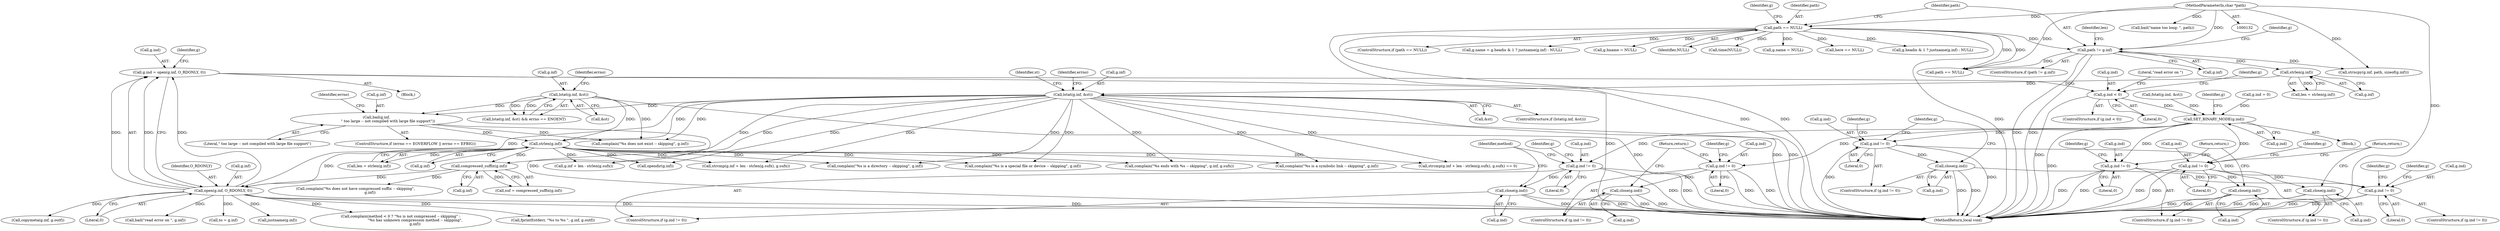 digraph "0_pigz_fdad1406b3ec809f4954ff7cdf9e99eb18c2458f@API" {
"1000755" [label="(Call,g.ind = open(g.inf, O_RDONLY, 0))"];
"1000759" [label="(Call,open(g.inf, O_RDONLY, 0))"];
"1000302" [label="(Call,strlen(g.inf))"];
"1000279" [label="(Call,bail(g.inf,\n                    \" too large -- not compiled with large file support\"))"];
"1000262" [label="(Call,lstat(g.inf, &st))"];
"1000230" [label="(Call,lstat(g.inf, &st))"];
"1000225" [label="(Call,strlen(g.inf))"];
"1000194" [label="(Call,path != g.inf)"];
"1000146" [label="(Call,path == NULL)"];
"1000133" [label="(MethodParameterIn,char *path)"];
"1000737" [label="(Call,compressed_suffix(g.inf))"];
"1000766" [label="(Call,g.ind < 0)"];
"1000805" [label="(Call,SET_BINARY_MODE(g.ind))"];
"1000863" [label="(Call,g.ind != 0)"];
"1000868" [label="(Call,close(g.ind))"];
"1000925" [label="(Call,g.ind != 0)"];
"1000930" [label="(Call,close(g.ind))"];
"1000946" [label="(Call,g.ind != 0)"];
"1000951" [label="(Call,close(g.ind))"];
"1001248" [label="(Call,g.ind != 0)"];
"1001253" [label="(Call,close(g.ind))"];
"1001334" [label="(Call,g.ind != 0)"];
"1001339" [label="(Call,close(g.ind))"];
"1001367" [label="(Call,g.ind != 0)"];
"1000285" [label="(Identifier,errno)"];
"1001253" [label="(Call,close(g.ind))"];
"1000708" [label="(Call,complain(\"%s ends with %s -- skipping\", g.inf, g.sufx))"];
"1001249" [label="(Call,g.ind)"];
"1000877" [label="(Call,complain(method < 0 ? \"%s is not compressed -- skipping\" :\n                         \"%s has unknown compression method -- skipping\",\n                         g.inf))"];
"1000868" [label="(Call,close(g.ind))"];
"1001247" [label="(ControlStructure,if (g.ind != 0))"];
"1001333" [label="(ControlStructure,if (g.ind != 0))"];
"1000862" [label="(ControlStructure,if (g.ind != 0))"];
"1001341" [label="(Identifier,g)"];
"1000925" [label="(Call,g.ind != 0)"];
"1001283" [label="(Call,fprintf(stderr, \"%s to %s \", g.inf, g.outf))"];
"1000145" [label="(ControlStructure,if (path == NULL))"];
"1000776" [label="(Call,g.name = g.headis & 1 ? justname(g.inf) : NULL)"];
"1000772" [label="(Literal,\"read error on \")"];
"1000230" [label="(Call,lstat(g.inf, &st))"];
"1000763" [label="(Identifier,O_RDONLY)"];
"1000231" [label="(Call,g.inf)"];
"1000279" [label="(Call,bail(g.inf,\n                    \" too large -- not compiled with large file support\"))"];
"1000947" [label="(Call,g.ind)"];
"1001375" [label="(Identifier,g)"];
"1000220" [label="(Call,bail(\"name too long: \", path))"];
"1000930" [label="(Call,close(g.ind))"];
"1001416" [label="(MethodReturn,local void)"];
"1000867" [label="(Literal,0)"];
"1000955" [label="(Return,return;)"];
"1000269" [label="(Identifier,errno)"];
"1000192" [label="(Block,)"];
"1000806" [label="(Call,g.ind)"];
"1000929" [label="(Literal,0)"];
"1000147" [label="(Identifier,path)"];
"1000946" [label="(Call,g.ind != 0)"];
"1001373" [label="(Call,copymeta(g.inf, g.outf))"];
"1000746" [label="(Call,complain(\"%s does not have compressed suffix -- skipping\",\n                         g.inf))"];
"1000809" [label="(Call,g.hname = NULL)"];
"1000924" [label="(ControlStructure,if (g.ind != 0))"];
"1000148" [label="(Identifier,NULL)"];
"1000266" [label="(Call,&st)"];
"1000402" [label="(Call,opendir(g.inf))"];
"1000311" [label="(Identifier,st)"];
"1001248" [label="(Call,g.ind != 0)"];
"1000194" [label="(Call,path != g.inf)"];
"1000376" [label="(Call,complain(\"%s is a directory -- skipping\", g.inf))"];
"1000764" [label="(Literal,0)"];
"1000196" [label="(Call,g.inf)"];
"1000958" [label="(Call,path == NULL)"];
"1000756" [label="(Call,g.ind)"];
"1000770" [label="(Literal,0)"];
"1000771" [label="(Call,bail(\"read error on \", g.inf))"];
"1000303" [label="(Call,g.inf)"];
"1000283" [label="(Literal,\" too large -- not compiled with large file support\")"];
"1000193" [label="(ControlStructure,if (path != g.inf))"];
"1001346" [label="(Identifier,g)"];
"1000693" [label="(Call,g.inf + len - strlen(g.sufx))"];
"1000302" [label="(Call,strlen(g.inf))"];
"1001254" [label="(Call,g.ind)"];
"1000755" [label="(Call,g.ind = open(g.inf, O_RDONLY, 0))"];
"1001339" [label="(Call,close(g.ind))"];
"1000134" [label="(Block,)"];
"1000155" [label="(Call,g.ind = 0)"];
"1000176" [label="(Call,fstat(g.ind, &st))"];
"1000765" [label="(ControlStructure,if (g.ind < 0))"];
"1000300" [label="(Call,len = strlen(g.inf))"];
"1000202" [label="(Identifier,g)"];
"1000133" [label="(MethodParameterIn,char *path)"];
"1000951" [label="(Call,close(g.ind))"];
"1000778" [label="(Identifier,g)"];
"1001335" [label="(Call,g.ind)"];
"1001015" [label="(Call,to = g.inf)"];
"1001392" [label="(Identifier,g)"];
"1000811" [label="(Identifier,g)"];
"1000692" [label="(Call,strcmp(g.inf + len - strlen(g.sufx), g.sufx))"];
"1000331" [label="(Call,complain(\"%s is a special file or device -- skipping\", g.inf))"];
"1000195" [label="(Identifier,path)"];
"1000271" [label="(ControlStructure,if (errno == EOVERFLOW || errno == EFBIG))"];
"1000759" [label="(Call,open(g.inf, O_RDONLY, 0))"];
"1000870" [label="(Identifier,g)"];
"1000182" [label="(Call,time(NULL))"];
"1000760" [label="(Call,g.inf)"];
"1000950" [label="(Literal,0)"];
"1000226" [label="(Call,g.inf)"];
"1001371" [label="(Literal,0)"];
"1000262" [label="(Call,lstat(g.inf, &st))"];
"1000225" [label="(Call,strlen(g.inf))"];
"1000263" [label="(Call,g.inf)"];
"1000280" [label="(Call,g.inf)"];
"1001368" [label="(Call,g.ind)"];
"1001255" [label="(Identifier,g)"];
"1000223" [label="(Call,len = strlen(g.inf))"];
"1000224" [label="(Identifier,len)"];
"1000160" [label="(Call,g.name = NULL)"];
"1000200" [label="(Call,strncpy(g.inf, path, sizeof(g.inf)))"];
"1000952" [label="(Call,g.ind)"];
"1000926" [label="(Call,g.ind)"];
"1000768" [label="(Identifier,g)"];
"1000261" [label="(Call,lstat(g.inf, &st) && errno == ENOENT)"];
"1000953" [label="(Identifier,g)"];
"1000737" [label="(Call,compressed_suffix(g.inf))"];
"1000869" [label="(Call,g.ind)"];
"1000240" [label="(Identifier,errno)"];
"1000805" [label="(Call,SET_BINARY_MODE(g.ind))"];
"1000294" [label="(Call,complain(\"%s does not exist -- skipping\", g.inf))"];
"1000146" [label="(Call,path == NULL)"];
"1000945" [label="(ControlStructure,if (g.ind != 0))"];
"1000152" [label="(Identifier,g)"];
"1000932" [label="(Identifier,g)"];
"1001340" [label="(Call,g.ind)"];
"1000864" [label="(Call,g.ind)"];
"1000356" [label="(Call,complain(\"%s is a symbolic link -- skipping\", g.inf))"];
"1000691" [label="(Call,strcmp(g.inf + len - strlen(g.sufx), g.sufx) == 0)"];
"1000234" [label="(Call,&st)"];
"1001366" [label="(ControlStructure,if (g.ind != 0))"];
"1001334" [label="(Call,g.ind != 0)"];
"1000766" [label="(Call,g.ind < 0)"];
"1001252" [label="(Literal,0)"];
"1001257" [label="(Return,return;)"];
"1000786" [label="(Call,justname(g.inf))"];
"1000931" [label="(Call,g.ind)"];
"1000863" [label="(Call,g.ind != 0)"];
"1000229" [label="(ControlStructure,if (lstat(g.inf, &st)))"];
"1001367" [label="(Call,g.ind != 0)"];
"1001338" [label="(Literal,0)"];
"1000735" [label="(Call,suf = compressed_suffix(g.inf))"];
"1000874" [label="(Identifier,method)"];
"1000738" [label="(Call,g.inf)"];
"1000407" [label="(Call,here == NULL)"];
"1000934" [label="(Return,return;)"];
"1000780" [label="(Call,g.headis & 1 ? justname(g.inf) : NULL)"];
"1000767" [label="(Call,g.ind)"];
"1000755" -> "1000192"  [label="AST: "];
"1000755" -> "1000759"  [label="CFG: "];
"1000756" -> "1000755"  [label="AST: "];
"1000759" -> "1000755"  [label="AST: "];
"1000768" -> "1000755"  [label="CFG: "];
"1000755" -> "1001416"  [label="DDG: "];
"1000759" -> "1000755"  [label="DDG: "];
"1000759" -> "1000755"  [label="DDG: "];
"1000759" -> "1000755"  [label="DDG: "];
"1000755" -> "1000766"  [label="DDG: "];
"1000759" -> "1000764"  [label="CFG: "];
"1000760" -> "1000759"  [label="AST: "];
"1000763" -> "1000759"  [label="AST: "];
"1000764" -> "1000759"  [label="AST: "];
"1000759" -> "1001416"  [label="DDG: "];
"1000759" -> "1001416"  [label="DDG: "];
"1000302" -> "1000759"  [label="DDG: "];
"1000737" -> "1000759"  [label="DDG: "];
"1000230" -> "1000759"  [label="DDG: "];
"1000759" -> "1000771"  [label="DDG: "];
"1000759" -> "1000786"  [label="DDG: "];
"1000759" -> "1000877"  [label="DDG: "];
"1000759" -> "1001015"  [label="DDG: "];
"1000759" -> "1001283"  [label="DDG: "];
"1000759" -> "1001373"  [label="DDG: "];
"1000302" -> "1000300"  [label="AST: "];
"1000302" -> "1000303"  [label="CFG: "];
"1000303" -> "1000302"  [label="AST: "];
"1000300" -> "1000302"  [label="CFG: "];
"1000302" -> "1000300"  [label="DDG: "];
"1000279" -> "1000302"  [label="DDG: "];
"1000262" -> "1000302"  [label="DDG: "];
"1000230" -> "1000302"  [label="DDG: "];
"1000302" -> "1000331"  [label="DDG: "];
"1000302" -> "1000356"  [label="DDG: "];
"1000302" -> "1000376"  [label="DDG: "];
"1000302" -> "1000402"  [label="DDG: "];
"1000302" -> "1000691"  [label="DDG: "];
"1000302" -> "1000692"  [label="DDG: "];
"1000302" -> "1000693"  [label="DDG: "];
"1000302" -> "1000708"  [label="DDG: "];
"1000302" -> "1000737"  [label="DDG: "];
"1000279" -> "1000271"  [label="AST: "];
"1000279" -> "1000283"  [label="CFG: "];
"1000280" -> "1000279"  [label="AST: "];
"1000283" -> "1000279"  [label="AST: "];
"1000285" -> "1000279"  [label="CFG: "];
"1000279" -> "1001416"  [label="DDG: "];
"1000262" -> "1000279"  [label="DDG: "];
"1000230" -> "1000279"  [label="DDG: "];
"1000279" -> "1000294"  [label="DDG: "];
"1000262" -> "1000261"  [label="AST: "];
"1000262" -> "1000266"  [label="CFG: "];
"1000263" -> "1000262"  [label="AST: "];
"1000266" -> "1000262"  [label="AST: "];
"1000269" -> "1000262"  [label="CFG: "];
"1000261" -> "1000262"  [label="CFG: "];
"1000262" -> "1001416"  [label="DDG: "];
"1000262" -> "1000261"  [label="DDG: "];
"1000262" -> "1000261"  [label="DDG: "];
"1000262" -> "1000294"  [label="DDG: "];
"1000230" -> "1000229"  [label="AST: "];
"1000230" -> "1000234"  [label="CFG: "];
"1000231" -> "1000230"  [label="AST: "];
"1000234" -> "1000230"  [label="AST: "];
"1000240" -> "1000230"  [label="CFG: "];
"1000311" -> "1000230"  [label="CFG: "];
"1000230" -> "1001416"  [label="DDG: "];
"1000230" -> "1001416"  [label="DDG: "];
"1000225" -> "1000230"  [label="DDG: "];
"1000230" -> "1000294"  [label="DDG: "];
"1000230" -> "1000331"  [label="DDG: "];
"1000230" -> "1000356"  [label="DDG: "];
"1000230" -> "1000376"  [label="DDG: "];
"1000230" -> "1000402"  [label="DDG: "];
"1000230" -> "1000691"  [label="DDG: "];
"1000230" -> "1000692"  [label="DDG: "];
"1000230" -> "1000693"  [label="DDG: "];
"1000230" -> "1000708"  [label="DDG: "];
"1000230" -> "1000737"  [label="DDG: "];
"1000225" -> "1000223"  [label="AST: "];
"1000225" -> "1000226"  [label="CFG: "];
"1000226" -> "1000225"  [label="AST: "];
"1000223" -> "1000225"  [label="CFG: "];
"1000225" -> "1000223"  [label="DDG: "];
"1000194" -> "1000225"  [label="DDG: "];
"1000194" -> "1000193"  [label="AST: "];
"1000194" -> "1000196"  [label="CFG: "];
"1000195" -> "1000194"  [label="AST: "];
"1000196" -> "1000194"  [label="AST: "];
"1000202" -> "1000194"  [label="CFG: "];
"1000224" -> "1000194"  [label="CFG: "];
"1000194" -> "1001416"  [label="DDG: "];
"1000194" -> "1001416"  [label="DDG: "];
"1000146" -> "1000194"  [label="DDG: "];
"1000133" -> "1000194"  [label="DDG: "];
"1000194" -> "1000200"  [label="DDG: "];
"1000194" -> "1000958"  [label="DDG: "];
"1000146" -> "1000145"  [label="AST: "];
"1000146" -> "1000148"  [label="CFG: "];
"1000147" -> "1000146"  [label="AST: "];
"1000148" -> "1000146"  [label="AST: "];
"1000152" -> "1000146"  [label="CFG: "];
"1000195" -> "1000146"  [label="CFG: "];
"1000146" -> "1001416"  [label="DDG: "];
"1000146" -> "1001416"  [label="DDG: "];
"1000146" -> "1001416"  [label="DDG: "];
"1000133" -> "1000146"  [label="DDG: "];
"1000146" -> "1000160"  [label="DDG: "];
"1000146" -> "1000182"  [label="DDG: "];
"1000146" -> "1000407"  [label="DDG: "];
"1000146" -> "1000776"  [label="DDG: "];
"1000146" -> "1000780"  [label="DDG: "];
"1000146" -> "1000809"  [label="DDG: "];
"1000146" -> "1000958"  [label="DDG: "];
"1000146" -> "1000958"  [label="DDG: "];
"1000133" -> "1000132"  [label="AST: "];
"1000133" -> "1001416"  [label="DDG: "];
"1000133" -> "1000200"  [label="DDG: "];
"1000133" -> "1000220"  [label="DDG: "];
"1000133" -> "1000958"  [label="DDG: "];
"1000737" -> "1000735"  [label="AST: "];
"1000737" -> "1000738"  [label="CFG: "];
"1000738" -> "1000737"  [label="AST: "];
"1000735" -> "1000737"  [label="CFG: "];
"1000737" -> "1000735"  [label="DDG: "];
"1000737" -> "1000746"  [label="DDG: "];
"1000766" -> "1000765"  [label="AST: "];
"1000766" -> "1000770"  [label="CFG: "];
"1000767" -> "1000766"  [label="AST: "];
"1000770" -> "1000766"  [label="AST: "];
"1000772" -> "1000766"  [label="CFG: "];
"1000778" -> "1000766"  [label="CFG: "];
"1000766" -> "1001416"  [label="DDG: "];
"1000766" -> "1000805"  [label="DDG: "];
"1000805" -> "1000134"  [label="AST: "];
"1000805" -> "1000806"  [label="CFG: "];
"1000806" -> "1000805"  [label="AST: "];
"1000811" -> "1000805"  [label="CFG: "];
"1000805" -> "1001416"  [label="DDG: "];
"1000176" -> "1000805"  [label="DDG: "];
"1000155" -> "1000805"  [label="DDG: "];
"1000805" -> "1000863"  [label="DDG: "];
"1000805" -> "1000925"  [label="DDG: "];
"1000805" -> "1000946"  [label="DDG: "];
"1000805" -> "1001248"  [label="DDG: "];
"1000805" -> "1001334"  [label="DDG: "];
"1000863" -> "1000862"  [label="AST: "];
"1000863" -> "1000867"  [label="CFG: "];
"1000864" -> "1000863"  [label="AST: "];
"1000867" -> "1000863"  [label="AST: "];
"1000870" -> "1000863"  [label="CFG: "];
"1000874" -> "1000863"  [label="CFG: "];
"1000863" -> "1001416"  [label="DDG: "];
"1000863" -> "1001416"  [label="DDG: "];
"1000863" -> "1000868"  [label="DDG: "];
"1000868" -> "1000862"  [label="AST: "];
"1000868" -> "1000869"  [label="CFG: "];
"1000869" -> "1000868"  [label="AST: "];
"1000874" -> "1000868"  [label="CFG: "];
"1000868" -> "1001416"  [label="DDG: "];
"1000868" -> "1001416"  [label="DDG: "];
"1000925" -> "1000924"  [label="AST: "];
"1000925" -> "1000929"  [label="CFG: "];
"1000926" -> "1000925"  [label="AST: "];
"1000929" -> "1000925"  [label="AST: "];
"1000932" -> "1000925"  [label="CFG: "];
"1000934" -> "1000925"  [label="CFG: "];
"1000925" -> "1001416"  [label="DDG: "];
"1000925" -> "1001416"  [label="DDG: "];
"1000925" -> "1000930"  [label="DDG: "];
"1000930" -> "1000924"  [label="AST: "];
"1000930" -> "1000931"  [label="CFG: "];
"1000931" -> "1000930"  [label="AST: "];
"1000934" -> "1000930"  [label="CFG: "];
"1000930" -> "1001416"  [label="DDG: "];
"1000930" -> "1001416"  [label="DDG: "];
"1000946" -> "1000945"  [label="AST: "];
"1000946" -> "1000950"  [label="CFG: "];
"1000947" -> "1000946"  [label="AST: "];
"1000950" -> "1000946"  [label="AST: "];
"1000953" -> "1000946"  [label="CFG: "];
"1000955" -> "1000946"  [label="CFG: "];
"1000946" -> "1001416"  [label="DDG: "];
"1000946" -> "1001416"  [label="DDG: "];
"1000946" -> "1000951"  [label="DDG: "];
"1000951" -> "1000945"  [label="AST: "];
"1000951" -> "1000952"  [label="CFG: "];
"1000952" -> "1000951"  [label="AST: "];
"1000955" -> "1000951"  [label="CFG: "];
"1000951" -> "1001416"  [label="DDG: "];
"1000951" -> "1001416"  [label="DDG: "];
"1001248" -> "1001247"  [label="AST: "];
"1001248" -> "1001252"  [label="CFG: "];
"1001249" -> "1001248"  [label="AST: "];
"1001252" -> "1001248"  [label="AST: "];
"1001255" -> "1001248"  [label="CFG: "];
"1001257" -> "1001248"  [label="CFG: "];
"1001248" -> "1001416"  [label="DDG: "];
"1001248" -> "1001416"  [label="DDG: "];
"1001248" -> "1001253"  [label="DDG: "];
"1001253" -> "1001247"  [label="AST: "];
"1001253" -> "1001254"  [label="CFG: "];
"1001254" -> "1001253"  [label="AST: "];
"1001257" -> "1001253"  [label="CFG: "];
"1001253" -> "1001416"  [label="DDG: "];
"1001253" -> "1001416"  [label="DDG: "];
"1001334" -> "1001333"  [label="AST: "];
"1001334" -> "1001338"  [label="CFG: "];
"1001335" -> "1001334"  [label="AST: "];
"1001338" -> "1001334"  [label="AST: "];
"1001341" -> "1001334"  [label="CFG: "];
"1001346" -> "1001334"  [label="CFG: "];
"1001334" -> "1001416"  [label="DDG: "];
"1001334" -> "1001416"  [label="DDG: "];
"1001334" -> "1001339"  [label="DDG: "];
"1001334" -> "1001367"  [label="DDG: "];
"1001339" -> "1001333"  [label="AST: "];
"1001339" -> "1001340"  [label="CFG: "];
"1001340" -> "1001339"  [label="AST: "];
"1001346" -> "1001339"  [label="CFG: "];
"1001339" -> "1001416"  [label="DDG: "];
"1001339" -> "1001416"  [label="DDG: "];
"1001339" -> "1001367"  [label="DDG: "];
"1001367" -> "1001366"  [label="AST: "];
"1001367" -> "1001371"  [label="CFG: "];
"1001368" -> "1001367"  [label="AST: "];
"1001371" -> "1001367"  [label="AST: "];
"1001375" -> "1001367"  [label="CFG: "];
"1001392" -> "1001367"  [label="CFG: "];
"1001367" -> "1001416"  [label="DDG: "];
"1001367" -> "1001416"  [label="DDG: "];
}
